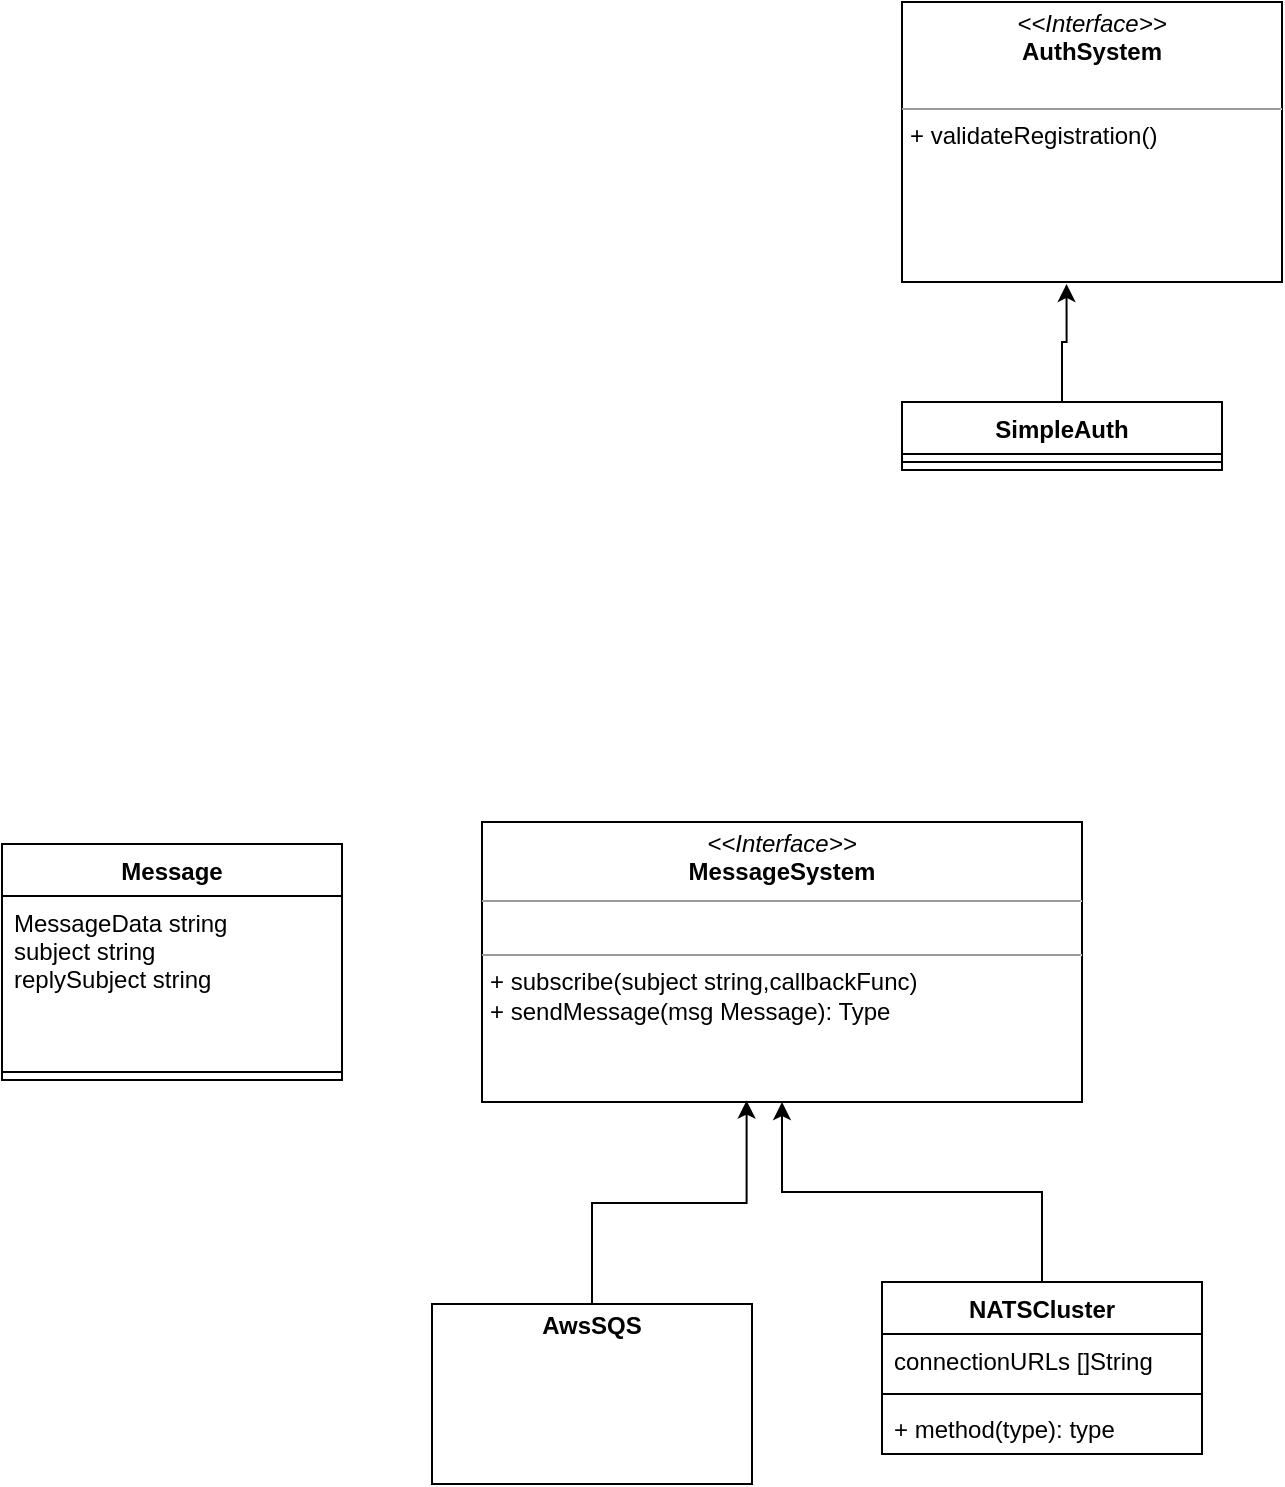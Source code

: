 <mxfile version="14.0.1" type="github">
  <diagram name="Page-1" id="c4acf3e9-155e-7222-9cf6-157b1a14988f">
    <mxGraphModel dx="2066" dy="1097" grid="1" gridSize="10" guides="1" tooltips="1" connect="1" arrows="1" fold="1" page="1" pageScale="1" pageWidth="850" pageHeight="1100" background="#ffffff" math="0" shadow="0">
      <root>
        <mxCell id="0" />
        <mxCell id="1" parent="0" />
        <mxCell id="hoZ0HaEDCNhqzi4RlxIG-3" value="&lt;p style=&quot;margin: 0px ; margin-top: 4px ; text-align: center&quot;&gt;&lt;i&gt;&amp;lt;&amp;lt;Interface&amp;gt;&amp;gt;&lt;/i&gt;&lt;br&gt;&lt;b&gt;MessageSystem&lt;/b&gt;&lt;/p&gt;&lt;hr size=&quot;1&quot;&gt;&lt;p style=&quot;margin: 0px ; margin-left: 4px&quot;&gt;&lt;br&gt;&lt;/p&gt;&lt;hr size=&quot;1&quot;&gt;&lt;p style=&quot;margin: 0px ; margin-left: 4px&quot;&gt;+ subscribe(subject string,callbackFunc)&lt;br&gt;+ sendMessage(msg Message): Type&lt;/p&gt;" style="verticalAlign=top;align=left;overflow=fill;fontSize=12;fontFamily=Helvetica;html=1;" parent="1" vertex="1">
          <mxGeometry x="310" y="550" width="300" height="140" as="geometry" />
        </mxCell>
        <mxCell id="hoZ0HaEDCNhqzi4RlxIG-4" value="Message" style="swimlane;fontStyle=1;align=center;verticalAlign=top;childLayout=stackLayout;horizontal=1;startSize=26;horizontalStack=0;resizeParent=1;resizeParentMax=0;resizeLast=0;collapsible=1;marginBottom=0;" parent="1" vertex="1">
          <mxGeometry x="70" y="561" width="170" height="118" as="geometry" />
        </mxCell>
        <mxCell id="hoZ0HaEDCNhqzi4RlxIG-5" value="MessageData string&#xa;subject string&#xa;replySubject string" style="text;strokeColor=none;fillColor=none;align=left;verticalAlign=top;spacingLeft=4;spacingRight=4;overflow=hidden;rotatable=0;points=[[0,0.5],[1,0.5]];portConstraint=eastwest;" parent="hoZ0HaEDCNhqzi4RlxIG-4" vertex="1">
          <mxGeometry y="26" width="170" height="84" as="geometry" />
        </mxCell>
        <mxCell id="hoZ0HaEDCNhqzi4RlxIG-6" value="" style="line;strokeWidth=1;fillColor=none;align=left;verticalAlign=middle;spacingTop=-1;spacingLeft=3;spacingRight=3;rotatable=0;labelPosition=right;points=[];portConstraint=eastwest;" parent="hoZ0HaEDCNhqzi4RlxIG-4" vertex="1">
          <mxGeometry y="110" width="170" height="8" as="geometry" />
        </mxCell>
        <mxCell id="hoZ0HaEDCNhqzi4RlxIG-13" style="edgeStyle=orthogonalEdgeStyle;rounded=0;orthogonalLoop=1;jettySize=auto;html=1;entryX=0.5;entryY=1;entryDx=0;entryDy=0;" parent="1" source="hoZ0HaEDCNhqzi4RlxIG-8" target="hoZ0HaEDCNhqzi4RlxIG-3" edge="1">
          <mxGeometry relative="1" as="geometry" />
        </mxCell>
        <mxCell id="hoZ0HaEDCNhqzi4RlxIG-8" value="NATSCluster" style="swimlane;fontStyle=1;align=center;verticalAlign=top;childLayout=stackLayout;horizontal=1;startSize=26;horizontalStack=0;resizeParent=1;resizeParentMax=0;resizeLast=0;collapsible=1;marginBottom=0;" parent="1" vertex="1">
          <mxGeometry x="510" y="780" width="160" height="86" as="geometry" />
        </mxCell>
        <mxCell id="hoZ0HaEDCNhqzi4RlxIG-9" value="connectionURLs []String" style="text;strokeColor=none;fillColor=none;align=left;verticalAlign=top;spacingLeft=4;spacingRight=4;overflow=hidden;rotatable=0;points=[[0,0.5],[1,0.5]];portConstraint=eastwest;" parent="hoZ0HaEDCNhqzi4RlxIG-8" vertex="1">
          <mxGeometry y="26" width="160" height="26" as="geometry" />
        </mxCell>
        <mxCell id="hoZ0HaEDCNhqzi4RlxIG-10" value="" style="line;strokeWidth=1;fillColor=none;align=left;verticalAlign=middle;spacingTop=-1;spacingLeft=3;spacingRight=3;rotatable=0;labelPosition=right;points=[];portConstraint=eastwest;" parent="hoZ0HaEDCNhqzi4RlxIG-8" vertex="1">
          <mxGeometry y="52" width="160" height="8" as="geometry" />
        </mxCell>
        <mxCell id="hoZ0HaEDCNhqzi4RlxIG-11" value="+ method(type): type" style="text;strokeColor=none;fillColor=none;align=left;verticalAlign=top;spacingLeft=4;spacingRight=4;overflow=hidden;rotatable=0;points=[[0,0.5],[1,0.5]];portConstraint=eastwest;" parent="hoZ0HaEDCNhqzi4RlxIG-8" vertex="1">
          <mxGeometry y="60" width="160" height="26" as="geometry" />
        </mxCell>
        <mxCell id="hoZ0HaEDCNhqzi4RlxIG-15" style="edgeStyle=orthogonalEdgeStyle;rounded=0;orthogonalLoop=1;jettySize=auto;html=1;entryX=0.441;entryY=0.995;entryDx=0;entryDy=0;entryPerimeter=0;" parent="1" source="hoZ0HaEDCNhqzi4RlxIG-14" target="hoZ0HaEDCNhqzi4RlxIG-3" edge="1">
          <mxGeometry relative="1" as="geometry" />
        </mxCell>
        <mxCell id="hoZ0HaEDCNhqzi4RlxIG-14" value="&lt;p style=&quot;margin: 0px ; margin-top: 4px ; text-align: center&quot;&gt;&lt;b&gt;AwsSQS&lt;/b&gt;&lt;/p&gt;" style="verticalAlign=top;align=left;overflow=fill;fontSize=12;fontFamily=Helvetica;html=1;" parent="1" vertex="1">
          <mxGeometry x="285" y="791" width="160" height="90" as="geometry" />
        </mxCell>
        <mxCell id="hoZ0HaEDCNhqzi4RlxIG-16" value="&lt;p style=&quot;margin: 0px ; margin-top: 4px ; text-align: center&quot;&gt;&lt;i&gt;&amp;lt;&amp;lt;Interface&amp;gt;&amp;gt;&lt;/i&gt;&lt;br&gt;&lt;b&gt;AuthSystem&lt;/b&gt;&lt;/p&gt;&lt;br&gt;&lt;hr size=&quot;1&quot;&gt;&lt;p style=&quot;margin: 0px ; margin-left: 4px&quot;&gt;+ validateRegistration()&lt;br&gt;&lt;br&gt;&lt;/p&gt;" style="verticalAlign=top;align=left;overflow=fill;fontSize=12;fontFamily=Helvetica;html=1;" parent="1" vertex="1">
          <mxGeometry x="520" y="140" width="190" height="140" as="geometry" />
        </mxCell>
        <mxCell id="hoZ0HaEDCNhqzi4RlxIG-21" style="edgeStyle=orthogonalEdgeStyle;rounded=0;orthogonalLoop=1;jettySize=auto;html=1;entryX=0.433;entryY=1.007;entryDx=0;entryDy=0;entryPerimeter=0;" parent="1" source="hoZ0HaEDCNhqzi4RlxIG-17" target="hoZ0HaEDCNhqzi4RlxIG-16" edge="1">
          <mxGeometry relative="1" as="geometry" />
        </mxCell>
        <mxCell id="hoZ0HaEDCNhqzi4RlxIG-17" value="SimpleAuth" style="swimlane;fontStyle=1;align=center;verticalAlign=top;childLayout=stackLayout;horizontal=1;startSize=26;horizontalStack=0;resizeParent=1;resizeParentMax=0;resizeLast=0;collapsible=1;marginBottom=0;" parent="1" vertex="1">
          <mxGeometry x="520" y="340" width="160" height="34" as="geometry" />
        </mxCell>
        <mxCell id="hoZ0HaEDCNhqzi4RlxIG-19" value="" style="line;strokeWidth=1;fillColor=none;align=left;verticalAlign=middle;spacingTop=-1;spacingLeft=3;spacingRight=3;rotatable=0;labelPosition=right;points=[];portConstraint=eastwest;" parent="hoZ0HaEDCNhqzi4RlxIG-17" vertex="1">
          <mxGeometry y="26" width="160" height="8" as="geometry" />
        </mxCell>
      </root>
    </mxGraphModel>
  </diagram>
</mxfile>
